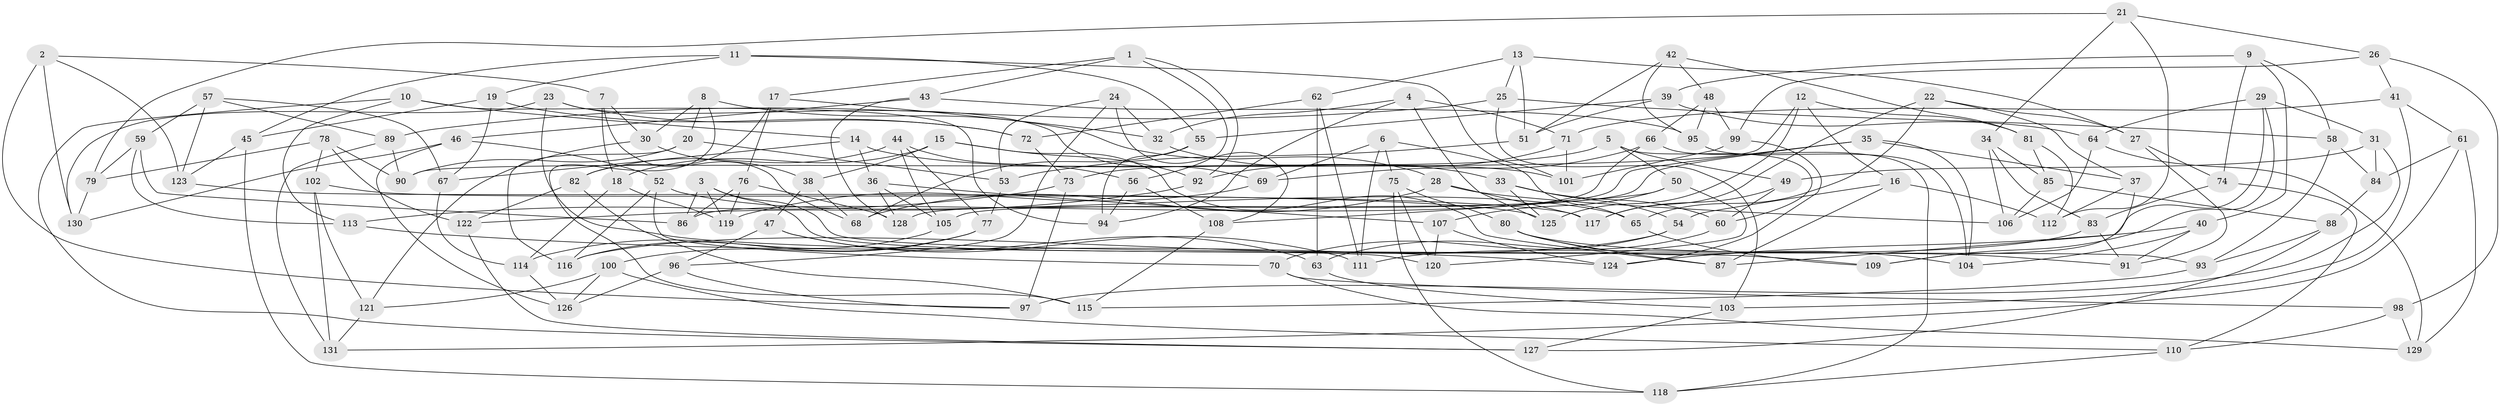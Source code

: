 // coarse degree distribution, {6: 0.3956043956043956, 4: 0.5384615384615384, 5: 0.04395604395604396, 3: 0.02197802197802198}
// Generated by graph-tools (version 1.1) at 2025/24/03/03/25 07:24:29]
// undirected, 131 vertices, 262 edges
graph export_dot {
graph [start="1"]
  node [color=gray90,style=filled];
  1;
  2;
  3;
  4;
  5;
  6;
  7;
  8;
  9;
  10;
  11;
  12;
  13;
  14;
  15;
  16;
  17;
  18;
  19;
  20;
  21;
  22;
  23;
  24;
  25;
  26;
  27;
  28;
  29;
  30;
  31;
  32;
  33;
  34;
  35;
  36;
  37;
  38;
  39;
  40;
  41;
  42;
  43;
  44;
  45;
  46;
  47;
  48;
  49;
  50;
  51;
  52;
  53;
  54;
  55;
  56;
  57;
  58;
  59;
  60;
  61;
  62;
  63;
  64;
  65;
  66;
  67;
  68;
  69;
  70;
  71;
  72;
  73;
  74;
  75;
  76;
  77;
  78;
  79;
  80;
  81;
  82;
  83;
  84;
  85;
  86;
  87;
  88;
  89;
  90;
  91;
  92;
  93;
  94;
  95;
  96;
  97;
  98;
  99;
  100;
  101;
  102;
  103;
  104;
  105;
  106;
  107;
  108;
  109;
  110;
  111;
  112;
  113;
  114;
  115;
  116;
  117;
  118;
  119;
  120;
  121;
  122;
  123;
  124;
  125;
  126;
  127;
  128;
  129;
  130;
  131;
  1 -- 17;
  1 -- 43;
  1 -- 56;
  1 -- 92;
  2 -- 123;
  2 -- 7;
  2 -- 97;
  2 -- 130;
  3 -- 120;
  3 -- 86;
  3 -- 93;
  3 -- 119;
  4 -- 125;
  4 -- 71;
  4 -- 94;
  4 -- 32;
  5 -- 50;
  5 -- 49;
  5 -- 73;
  5 -- 60;
  6 -- 69;
  6 -- 75;
  6 -- 65;
  6 -- 111;
  7 -- 18;
  7 -- 30;
  7 -- 68;
  8 -- 20;
  8 -- 115;
  8 -- 28;
  8 -- 30;
  9 -- 39;
  9 -- 40;
  9 -- 74;
  9 -- 58;
  10 -- 127;
  10 -- 94;
  10 -- 113;
  10 -- 14;
  11 -- 45;
  11 -- 55;
  11 -- 101;
  11 -- 19;
  12 -- 81;
  12 -- 16;
  12 -- 90;
  12 -- 125;
  13 -- 27;
  13 -- 25;
  13 -- 51;
  13 -- 62;
  14 -- 36;
  14 -- 67;
  14 -- 101;
  15 -- 92;
  15 -- 87;
  15 -- 18;
  15 -- 38;
  16 -- 112;
  16 -- 87;
  16 -- 54;
  17 -- 32;
  17 -- 82;
  17 -- 76;
  18 -- 114;
  18 -- 119;
  19 -- 67;
  19 -- 45;
  19 -- 72;
  20 -- 90;
  20 -- 116;
  20 -- 53;
  21 -- 34;
  21 -- 79;
  21 -- 112;
  21 -- 26;
  22 -- 27;
  22 -- 65;
  22 -- 37;
  22 -- 117;
  23 -- 72;
  23 -- 130;
  23 -- 109;
  23 -- 69;
  24 -- 53;
  24 -- 96;
  24 -- 32;
  24 -- 108;
  25 -- 89;
  25 -- 103;
  25 -- 58;
  26 -- 99;
  26 -- 41;
  26 -- 98;
  27 -- 91;
  27 -- 74;
  28 -- 117;
  28 -- 68;
  28 -- 106;
  29 -- 87;
  29 -- 109;
  29 -- 31;
  29 -- 64;
  30 -- 38;
  30 -- 121;
  31 -- 97;
  31 -- 49;
  31 -- 84;
  32 -- 33;
  33 -- 60;
  33 -- 54;
  33 -- 125;
  34 -- 85;
  34 -- 106;
  34 -- 83;
  35 -- 105;
  35 -- 128;
  35 -- 104;
  35 -- 37;
  36 -- 105;
  36 -- 128;
  36 -- 107;
  37 -- 109;
  37 -- 112;
  38 -- 47;
  38 -- 68;
  39 -- 64;
  39 -- 51;
  39 -- 55;
  40 -- 91;
  40 -- 104;
  40 -- 124;
  41 -- 71;
  41 -- 103;
  41 -- 61;
  42 -- 51;
  42 -- 81;
  42 -- 48;
  42 -- 95;
  43 -- 128;
  43 -- 95;
  43 -- 46;
  44 -- 82;
  44 -- 56;
  44 -- 77;
  44 -- 105;
  45 -- 123;
  45 -- 118;
  46 -- 126;
  46 -- 130;
  46 -- 52;
  47 -- 63;
  47 -- 111;
  47 -- 96;
  48 -- 66;
  48 -- 95;
  48 -- 99;
  49 -- 60;
  49 -- 117;
  50 -- 107;
  50 -- 108;
  50 -- 120;
  51 -- 53;
  52 -- 116;
  52 -- 70;
  52 -- 65;
  53 -- 77;
  54 -- 70;
  54 -- 116;
  55 -- 68;
  55 -- 94;
  56 -- 94;
  56 -- 108;
  57 -- 89;
  57 -- 123;
  57 -- 59;
  57 -- 67;
  58 -- 84;
  58 -- 93;
  59 -- 79;
  59 -- 86;
  59 -- 113;
  60 -- 63;
  61 -- 129;
  61 -- 84;
  61 -- 131;
  62 -- 63;
  62 -- 72;
  62 -- 111;
  63 -- 103;
  64 -- 129;
  64 -- 106;
  65 -- 109;
  66 -- 69;
  66 -- 86;
  66 -- 118;
  67 -- 114;
  69 -- 119;
  70 -- 98;
  70 -- 129;
  71 -- 92;
  71 -- 101;
  72 -- 73;
  73 -- 97;
  73 -- 113;
  74 -- 83;
  74 -- 110;
  75 -- 80;
  75 -- 120;
  75 -- 118;
  76 -- 128;
  76 -- 119;
  76 -- 86;
  77 -- 100;
  77 -- 114;
  78 -- 79;
  78 -- 102;
  78 -- 90;
  78 -- 122;
  79 -- 130;
  80 -- 87;
  80 -- 104;
  80 -- 91;
  81 -- 85;
  81 -- 112;
  82 -- 122;
  82 -- 115;
  83 -- 91;
  83 -- 111;
  84 -- 88;
  85 -- 88;
  85 -- 106;
  88 -- 127;
  88 -- 93;
  89 -- 131;
  89 -- 90;
  92 -- 122;
  93 -- 115;
  95 -- 104;
  96 -- 126;
  96 -- 97;
  98 -- 129;
  98 -- 110;
  99 -- 101;
  99 -- 124;
  100 -- 110;
  100 -- 121;
  100 -- 126;
  102 -- 117;
  102 -- 131;
  102 -- 121;
  103 -- 127;
  105 -- 116;
  107 -- 120;
  107 -- 124;
  108 -- 115;
  110 -- 118;
  113 -- 124;
  114 -- 126;
  121 -- 131;
  122 -- 127;
  123 -- 125;
}
